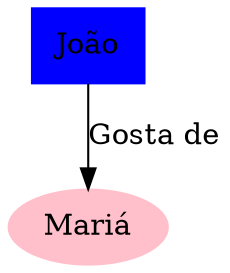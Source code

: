 digraph g {
	pessoa1 [label="João", shape=box, style=filled, color=blue, height=0.5] ;
	pessoa2 [label="Mariá", style=filled, color=pink];
	pessoa1 -> pessoa2 [label="Gosta de"]
}